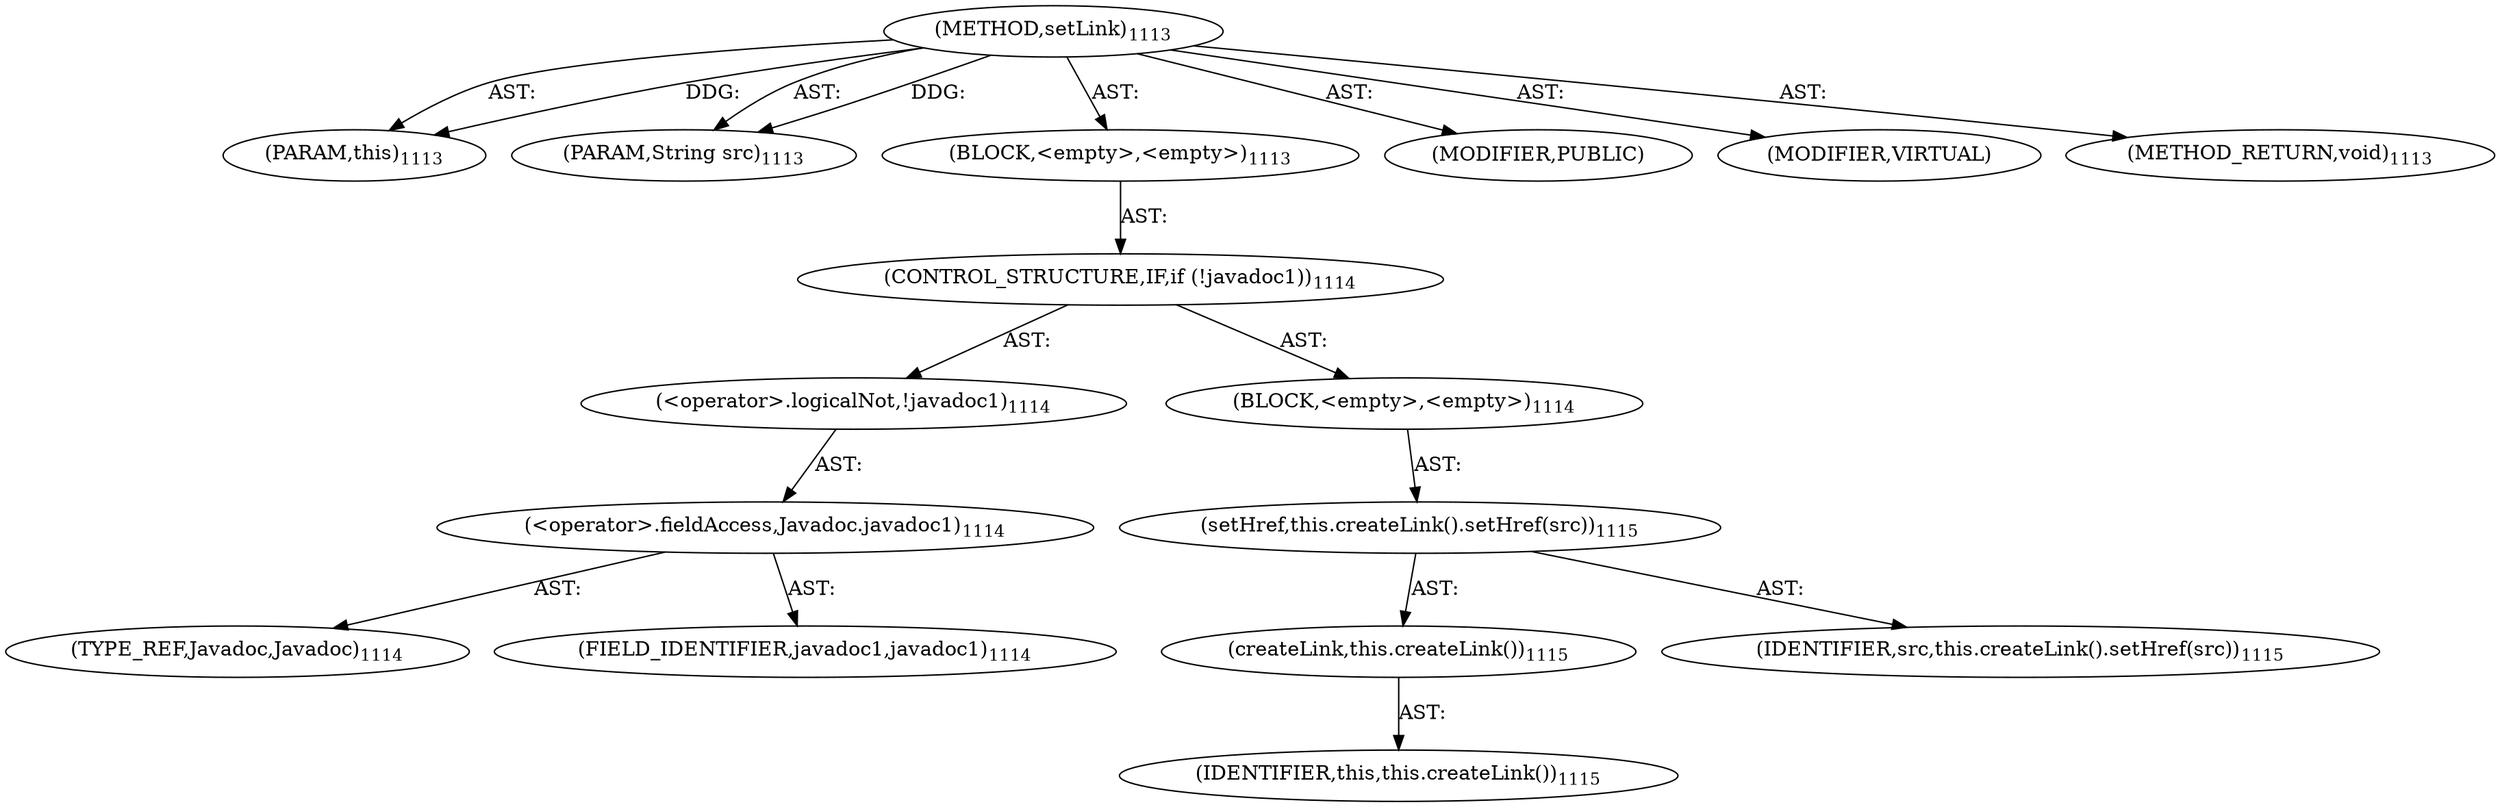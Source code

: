 digraph "setLink" {  
"111669149780" [label = <(METHOD,setLink)<SUB>1113</SUB>> ]
"115964117035" [label = <(PARAM,this)<SUB>1113</SUB>> ]
"115964117177" [label = <(PARAM,String src)<SUB>1113</SUB>> ]
"25769803904" [label = <(BLOCK,&lt;empty&gt;,&lt;empty&gt;)<SUB>1113</SUB>> ]
"47244640298" [label = <(CONTROL_STRUCTURE,IF,if (!javadoc1))<SUB>1114</SUB>> ]
"30064771465" [label = <(&lt;operator&gt;.logicalNot,!javadoc1)<SUB>1114</SUB>> ]
"30064771466" [label = <(&lt;operator&gt;.fieldAccess,Javadoc.javadoc1)<SUB>1114</SUB>> ]
"180388626447" [label = <(TYPE_REF,Javadoc,Javadoc)<SUB>1114</SUB>> ]
"55834574971" [label = <(FIELD_IDENTIFIER,javadoc1,javadoc1)<SUB>1114</SUB>> ]
"25769803905" [label = <(BLOCK,&lt;empty&gt;,&lt;empty&gt;)<SUB>1114</SUB>> ]
"30064771467" [label = <(setHref,this.createLink().setHref(src))<SUB>1115</SUB>> ]
"30064771468" [label = <(createLink,this.createLink())<SUB>1115</SUB>> ]
"68719476784" [label = <(IDENTIFIER,this,this.createLink())<SUB>1115</SUB>> ]
"68719477094" [label = <(IDENTIFIER,src,this.createLink().setHref(src))<SUB>1115</SUB>> ]
"133143986393" [label = <(MODIFIER,PUBLIC)> ]
"133143986394" [label = <(MODIFIER,VIRTUAL)> ]
"128849018964" [label = <(METHOD_RETURN,void)<SUB>1113</SUB>> ]
  "111669149780" -> "115964117035"  [ label = "AST: "] 
  "111669149780" -> "115964117177"  [ label = "AST: "] 
  "111669149780" -> "25769803904"  [ label = "AST: "] 
  "111669149780" -> "133143986393"  [ label = "AST: "] 
  "111669149780" -> "133143986394"  [ label = "AST: "] 
  "111669149780" -> "128849018964"  [ label = "AST: "] 
  "25769803904" -> "47244640298"  [ label = "AST: "] 
  "47244640298" -> "30064771465"  [ label = "AST: "] 
  "47244640298" -> "25769803905"  [ label = "AST: "] 
  "30064771465" -> "30064771466"  [ label = "AST: "] 
  "30064771466" -> "180388626447"  [ label = "AST: "] 
  "30064771466" -> "55834574971"  [ label = "AST: "] 
  "25769803905" -> "30064771467"  [ label = "AST: "] 
  "30064771467" -> "30064771468"  [ label = "AST: "] 
  "30064771467" -> "68719477094"  [ label = "AST: "] 
  "30064771468" -> "68719476784"  [ label = "AST: "] 
  "111669149780" -> "115964117035"  [ label = "DDG: "] 
  "111669149780" -> "115964117177"  [ label = "DDG: "] 
}

